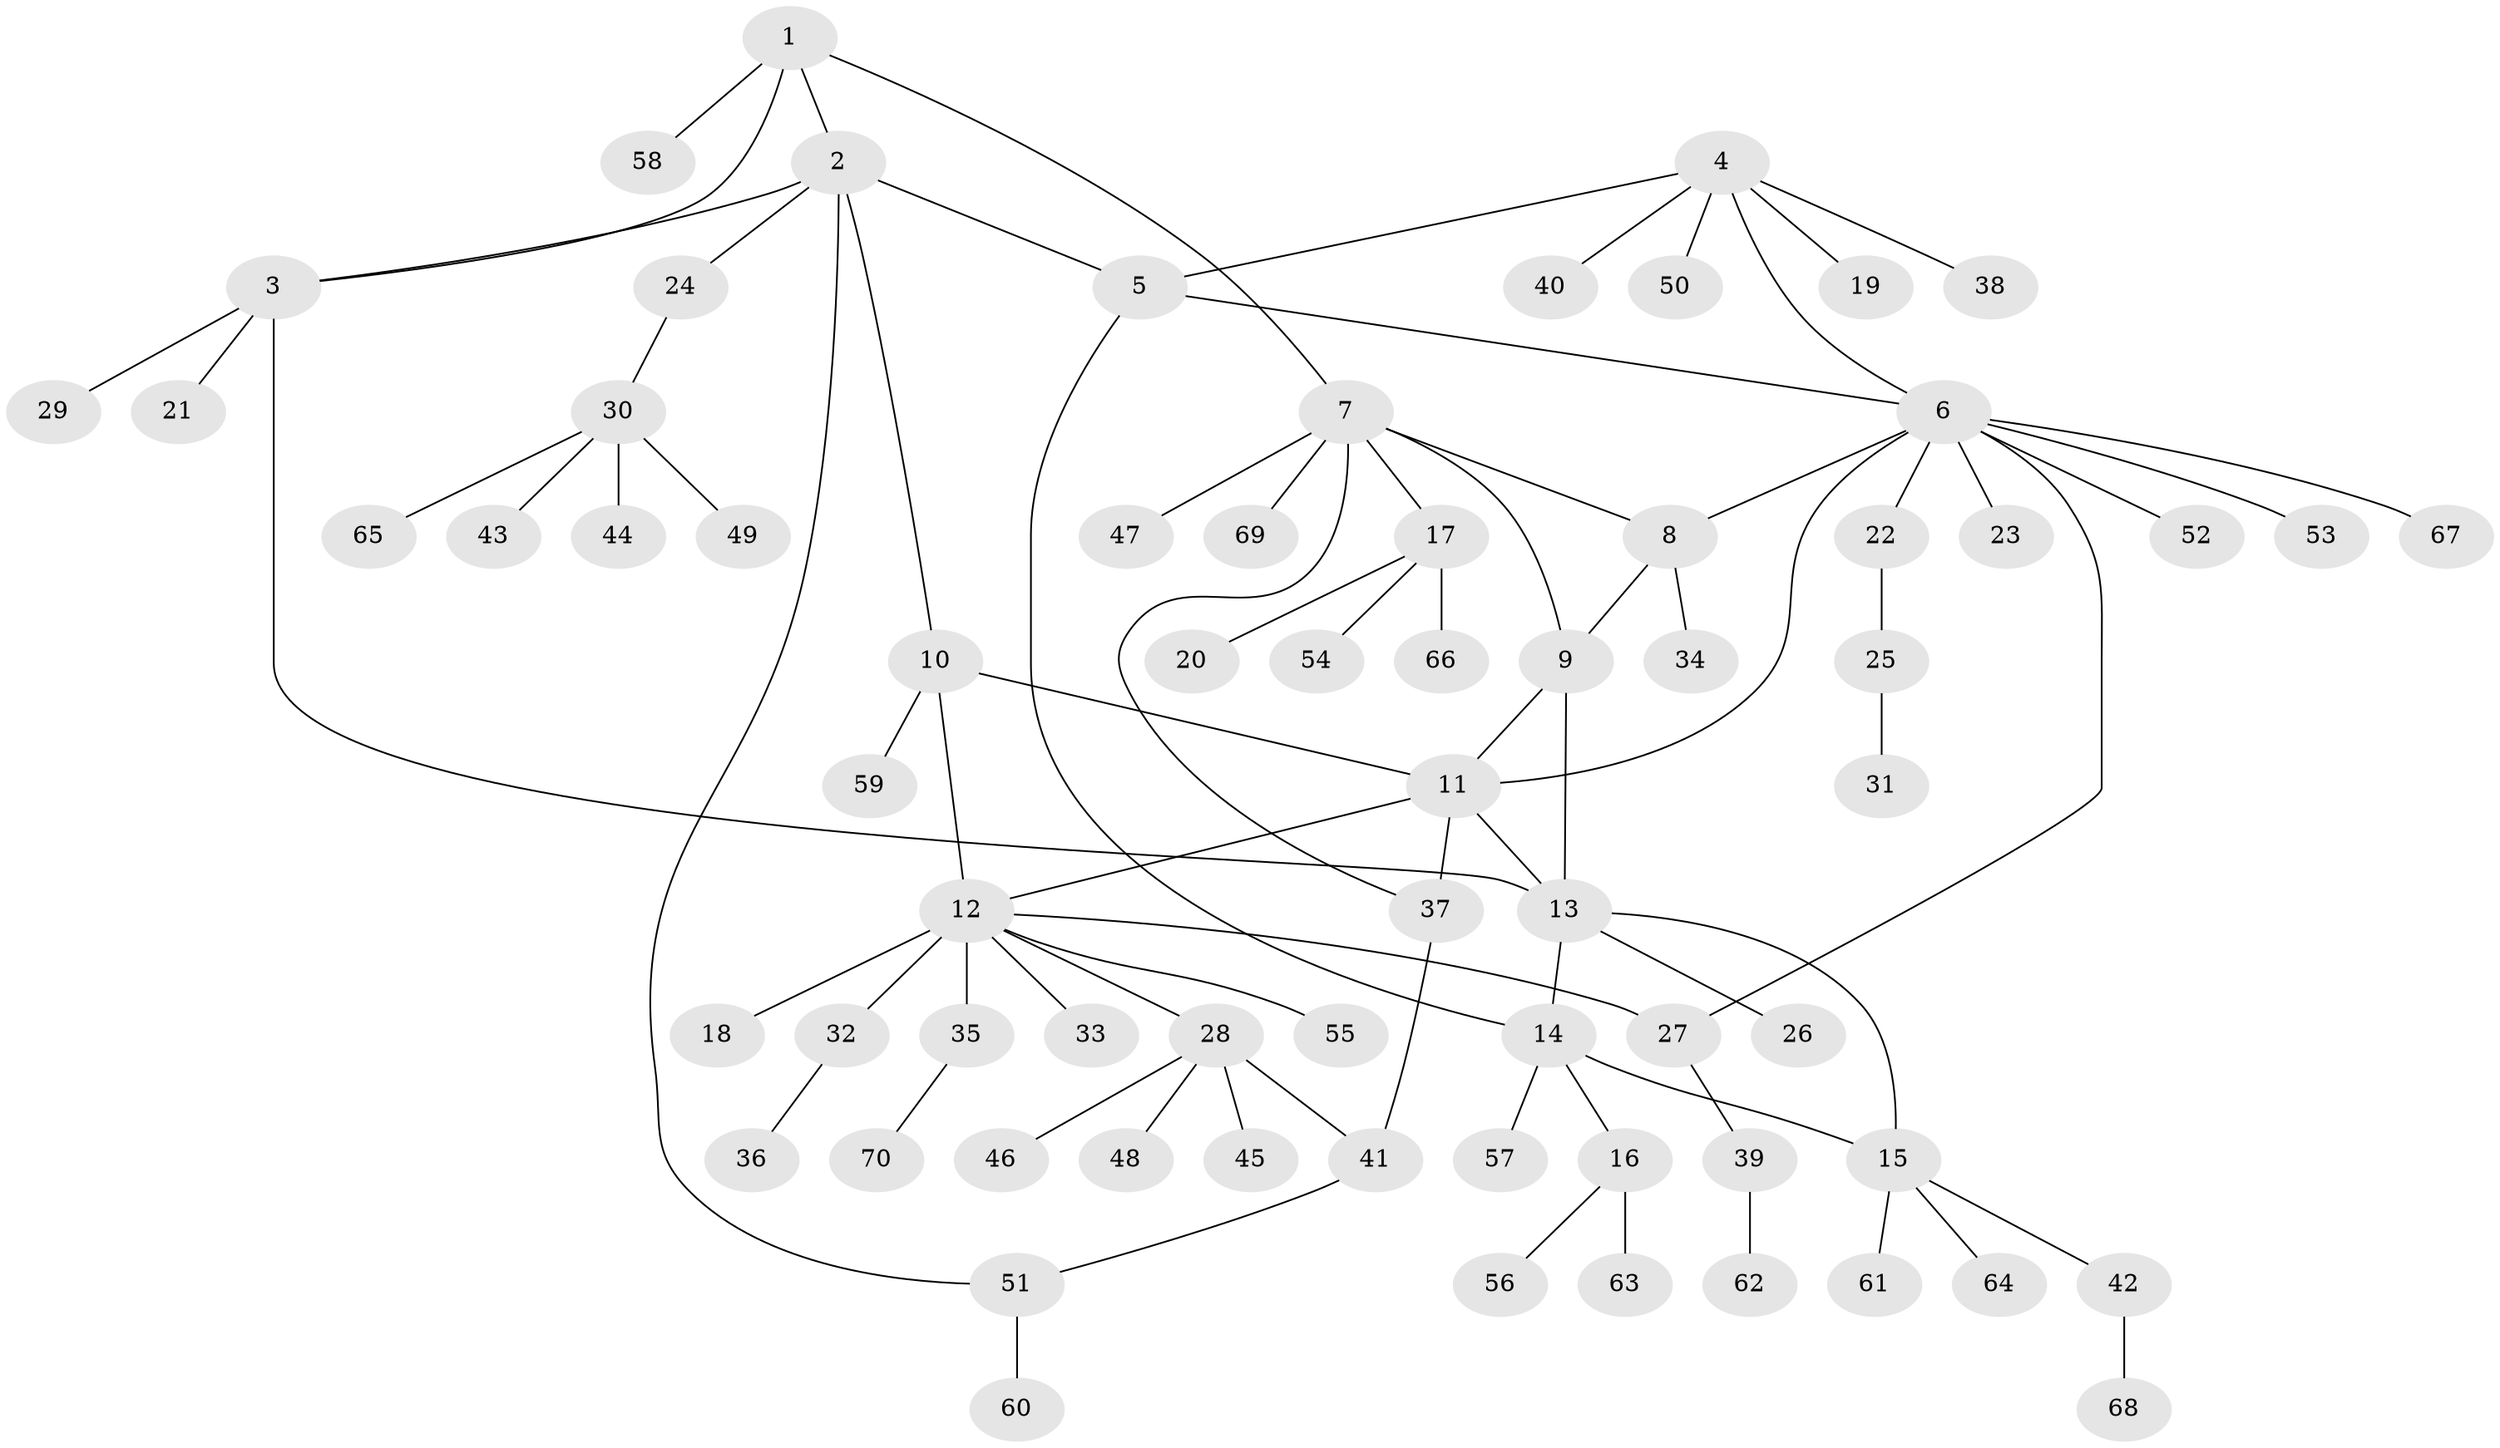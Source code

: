 // coarse degree distribution, {8: 0.03773584905660377, 7: 0.018867924528301886, 4: 0.09433962264150944, 13: 0.018867924528301886, 3: 0.09433962264150944, 10: 0.018867924528301886, 6: 0.018867924528301886, 1: 0.660377358490566, 2: 0.03773584905660377}
// Generated by graph-tools (version 1.1) at 2025/52/02/27/25 19:52:22]
// undirected, 70 vertices, 84 edges
graph export_dot {
graph [start="1"]
  node [color=gray90,style=filled];
  1;
  2;
  3;
  4;
  5;
  6;
  7;
  8;
  9;
  10;
  11;
  12;
  13;
  14;
  15;
  16;
  17;
  18;
  19;
  20;
  21;
  22;
  23;
  24;
  25;
  26;
  27;
  28;
  29;
  30;
  31;
  32;
  33;
  34;
  35;
  36;
  37;
  38;
  39;
  40;
  41;
  42;
  43;
  44;
  45;
  46;
  47;
  48;
  49;
  50;
  51;
  52;
  53;
  54;
  55;
  56;
  57;
  58;
  59;
  60;
  61;
  62;
  63;
  64;
  65;
  66;
  67;
  68;
  69;
  70;
  1 -- 2;
  1 -- 3;
  1 -- 7;
  1 -- 58;
  2 -- 3;
  2 -- 5;
  2 -- 10;
  2 -- 24;
  2 -- 51;
  3 -- 13;
  3 -- 21;
  3 -- 29;
  4 -- 5;
  4 -- 6;
  4 -- 19;
  4 -- 38;
  4 -- 40;
  4 -- 50;
  5 -- 6;
  5 -- 14;
  6 -- 8;
  6 -- 11;
  6 -- 22;
  6 -- 23;
  6 -- 27;
  6 -- 52;
  6 -- 53;
  6 -- 67;
  7 -- 8;
  7 -- 9;
  7 -- 17;
  7 -- 37;
  7 -- 47;
  7 -- 69;
  8 -- 9;
  8 -- 34;
  9 -- 11;
  9 -- 13;
  10 -- 11;
  10 -- 12;
  10 -- 59;
  11 -- 12;
  11 -- 13;
  11 -- 37;
  12 -- 18;
  12 -- 27;
  12 -- 28;
  12 -- 32;
  12 -- 33;
  12 -- 35;
  12 -- 55;
  13 -- 14;
  13 -- 15;
  13 -- 26;
  14 -- 15;
  14 -- 16;
  14 -- 57;
  15 -- 42;
  15 -- 61;
  15 -- 64;
  16 -- 56;
  16 -- 63;
  17 -- 20;
  17 -- 54;
  17 -- 66;
  22 -- 25;
  24 -- 30;
  25 -- 31;
  27 -- 39;
  28 -- 41;
  28 -- 45;
  28 -- 46;
  28 -- 48;
  30 -- 43;
  30 -- 44;
  30 -- 49;
  30 -- 65;
  32 -- 36;
  35 -- 70;
  37 -- 41;
  39 -- 62;
  41 -- 51;
  42 -- 68;
  51 -- 60;
}
